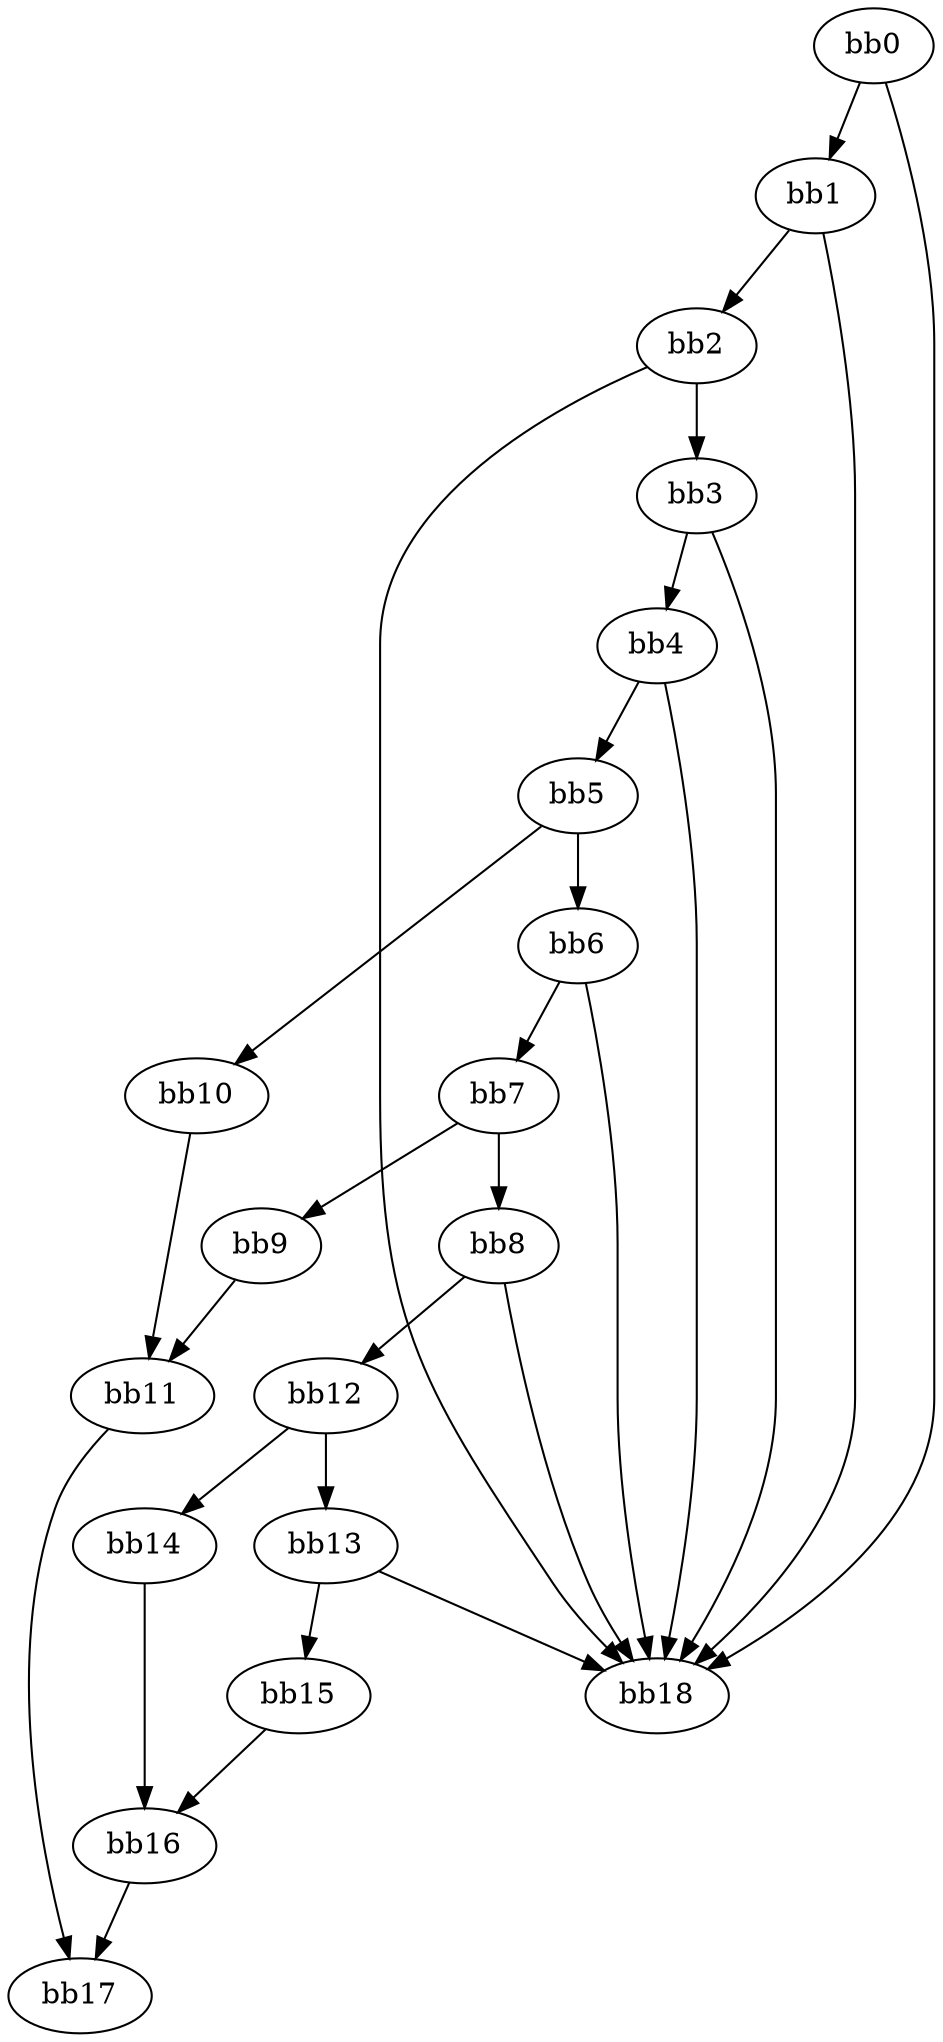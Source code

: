 digraph {
    0 [ label = "bb0\l" ]
    1 [ label = "bb1\l" ]
    2 [ label = "bb2\l" ]
    3 [ label = "bb3\l" ]
    4 [ label = "bb4\l" ]
    5 [ label = "bb5\l" ]
    6 [ label = "bb6\l" ]
    7 [ label = "bb7\l" ]
    8 [ label = "bb8\l" ]
    9 [ label = "bb9\l" ]
    10 [ label = "bb10\l" ]
    11 [ label = "bb11\l" ]
    12 [ label = "bb12\l" ]
    13 [ label = "bb13\l" ]
    14 [ label = "bb14\l" ]
    15 [ label = "bb15\l" ]
    16 [ label = "bb16\l" ]
    17 [ label = "bb17\l" ]
    18 [ label = "bb18\l" ]
    0 -> 1 [ ]
    0 -> 18 [ ]
    1 -> 2 [ ]
    1 -> 18 [ ]
    2 -> 3 [ ]
    2 -> 18 [ ]
    3 -> 4 [ ]
    3 -> 18 [ ]
    4 -> 5 [ ]
    4 -> 18 [ ]
    5 -> 6 [ ]
    5 -> 10 [ ]
    6 -> 7 [ ]
    6 -> 18 [ ]
    7 -> 8 [ ]
    7 -> 9 [ ]
    8 -> 12 [ ]
    8 -> 18 [ ]
    9 -> 11 [ ]
    10 -> 11 [ ]
    11 -> 17 [ ]
    12 -> 13 [ ]
    12 -> 14 [ ]
    13 -> 15 [ ]
    13 -> 18 [ ]
    14 -> 16 [ ]
    15 -> 16 [ ]
    16 -> 17 [ ]
}

